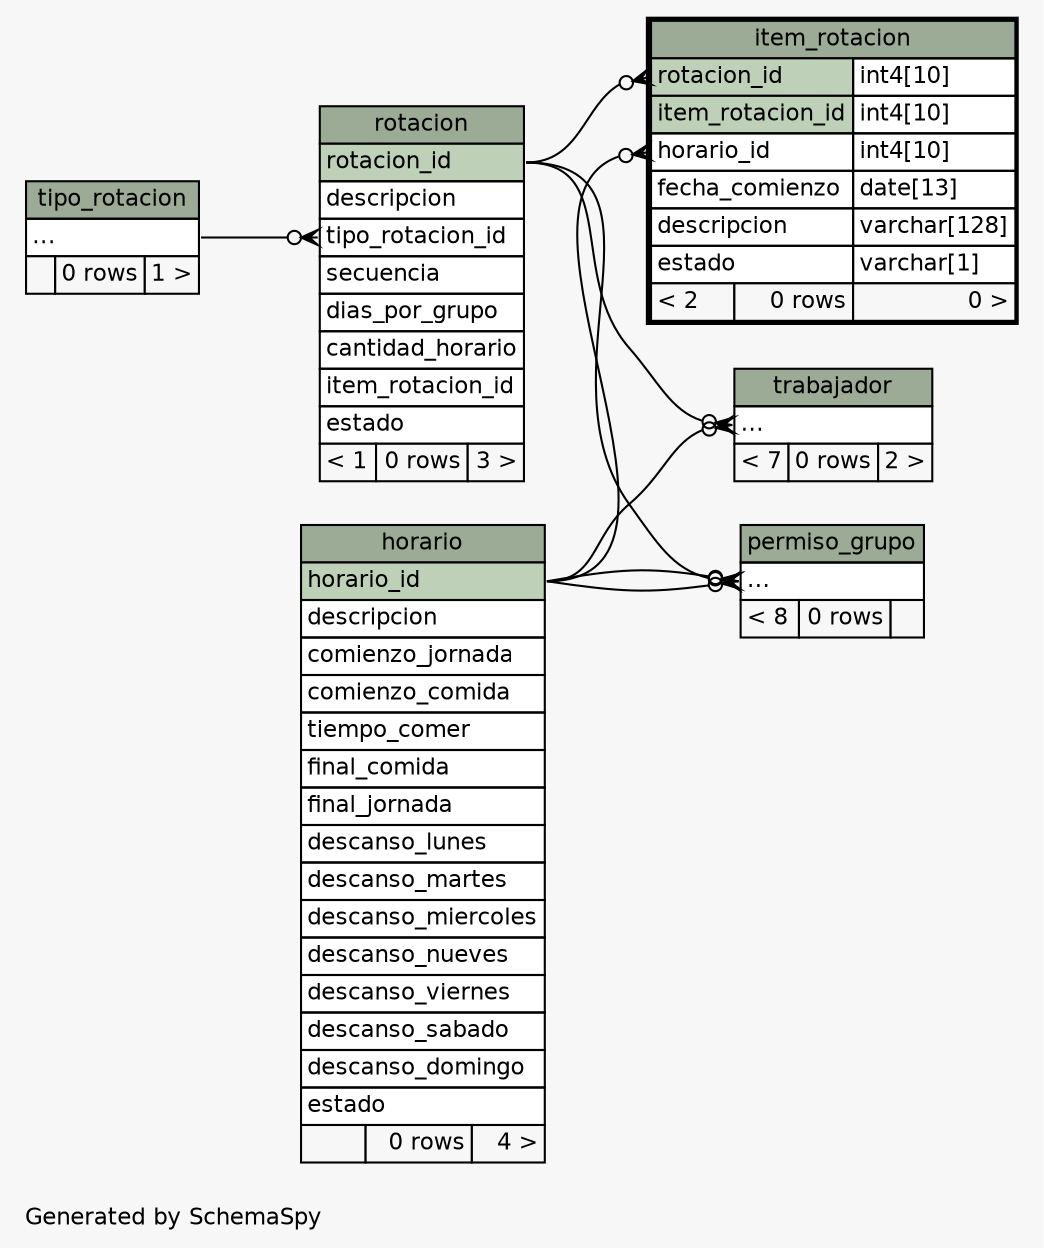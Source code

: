 // dot 2.26.3 on Linux 3.2.0-4-686-pae
// SchemaSpy rev 590
digraph "twoDegreesRelationshipsDiagram" {
  graph [
    rankdir="RL"
    bgcolor="#f7f7f7"
    label="\nGenerated by SchemaSpy"
    labeljust="l"
    nodesep="0.18"
    ranksep="0.46"
    fontname="Helvetica"
    fontsize="11"
  ];
  node [
    fontname="Helvetica"
    fontsize="11"
    shape="plaintext"
  ];
  edge [
    arrowsize="0.8"
  ];
  "item_rotacion":"horario_id":w -> "horario":"horario_id":e [arrowhead=none dir=back arrowtail=crowodot];
  "item_rotacion":"rotacion_id":w -> "rotacion":"rotacion_id":e [arrowhead=none dir=back arrowtail=crowodot];
  "permiso_grupo":"elipses":w -> "horario":"horario_id":e [arrowhead=none dir=back arrowtail=crowodot];
  "permiso_grupo":"elipses":w -> "horario":"horario_id":e [arrowhead=none dir=back arrowtail=crowodot];
  "permiso_grupo":"elipses":w -> "rotacion":"rotacion_id":e [arrowhead=none dir=back arrowtail=crowodot];
  "rotacion":"tipo_rotacion_id":w -> "tipo_rotacion":"elipses":e [arrowhead=none dir=back arrowtail=crowodot];
  "trabajador":"elipses":w -> "horario":"horario_id":e [arrowhead=none dir=back arrowtail=crowodot];
  "trabajador":"elipses":w -> "rotacion":"rotacion_id":e [arrowhead=none dir=back arrowtail=crowodot];
  "horario" [
    label=<
    <TABLE BORDER="0" CELLBORDER="1" CELLSPACING="0" BGCOLOR="#ffffff">
      <TR><TD COLSPAN="3" BGCOLOR="#9bab96" ALIGN="CENTER">horario</TD></TR>
      <TR><TD PORT="horario_id" COLSPAN="3" BGCOLOR="#bed1b8" ALIGN="LEFT">horario_id</TD></TR>
      <TR><TD PORT="descripcion" COLSPAN="3" ALIGN="LEFT">descripcion</TD></TR>
      <TR><TD PORT="comienzo_jornada" COLSPAN="3" ALIGN="LEFT">comienzo_jornada</TD></TR>
      <TR><TD PORT="comienzo_comida" COLSPAN="3" ALIGN="LEFT">comienzo_comida</TD></TR>
      <TR><TD PORT="tiempo_comer" COLSPAN="3" ALIGN="LEFT">tiempo_comer</TD></TR>
      <TR><TD PORT="final_comida" COLSPAN="3" ALIGN="LEFT">final_comida</TD></TR>
      <TR><TD PORT="final_jornada" COLSPAN="3" ALIGN="LEFT">final_jornada</TD></TR>
      <TR><TD PORT="descanso_lunes" COLSPAN="3" ALIGN="LEFT">descanso_lunes</TD></TR>
      <TR><TD PORT="descanso_martes" COLSPAN="3" ALIGN="LEFT">descanso_martes</TD></TR>
      <TR><TD PORT="descanso_miercoles" COLSPAN="3" ALIGN="LEFT">descanso_miercoles</TD></TR>
      <TR><TD PORT="descanso_nueves" COLSPAN="3" ALIGN="LEFT">descanso_nueves</TD></TR>
      <TR><TD PORT="descanso_viernes" COLSPAN="3" ALIGN="LEFT">descanso_viernes</TD></TR>
      <TR><TD PORT="descanso_sabado" COLSPAN="3" ALIGN="LEFT">descanso_sabado</TD></TR>
      <TR><TD PORT="descanso_domingo" COLSPAN="3" ALIGN="LEFT">descanso_domingo</TD></TR>
      <TR><TD PORT="estado" COLSPAN="3" ALIGN="LEFT">estado</TD></TR>
      <TR><TD ALIGN="LEFT" BGCOLOR="#f7f7f7">  </TD><TD ALIGN="RIGHT" BGCOLOR="#f7f7f7">0 rows</TD><TD ALIGN="RIGHT" BGCOLOR="#f7f7f7">4 &gt;</TD></TR>
    </TABLE>>
    URL="horario.html"
    tooltip="horario"
  ];
  "item_rotacion" [
    label=<
    <TABLE BORDER="2" CELLBORDER="1" CELLSPACING="0" BGCOLOR="#ffffff">
      <TR><TD COLSPAN="3" BGCOLOR="#9bab96" ALIGN="CENTER">item_rotacion</TD></TR>
      <TR><TD PORT="rotacion_id" COLSPAN="2" BGCOLOR="#bed1b8" ALIGN="LEFT">rotacion_id</TD><TD PORT="rotacion_id.type" ALIGN="LEFT">int4[10]</TD></TR>
      <TR><TD PORT="item_rotacion_id" COLSPAN="2" BGCOLOR="#bed1b8" ALIGN="LEFT">item_rotacion_id</TD><TD PORT="item_rotacion_id.type" ALIGN="LEFT">int4[10]</TD></TR>
      <TR><TD PORT="horario_id" COLSPAN="2" ALIGN="LEFT">horario_id</TD><TD PORT="horario_id.type" ALIGN="LEFT">int4[10]</TD></TR>
      <TR><TD PORT="fecha_comienzo" COLSPAN="2" ALIGN="LEFT">fecha_comienzo</TD><TD PORT="fecha_comienzo.type" ALIGN="LEFT">date[13]</TD></TR>
      <TR><TD PORT="descripcion" COLSPAN="2" ALIGN="LEFT">descripcion</TD><TD PORT="descripcion.type" ALIGN="LEFT">varchar[128]</TD></TR>
      <TR><TD PORT="estado" COLSPAN="2" ALIGN="LEFT">estado</TD><TD PORT="estado.type" ALIGN="LEFT">varchar[1]</TD></TR>
      <TR><TD ALIGN="LEFT" BGCOLOR="#f7f7f7">&lt; 2</TD><TD ALIGN="RIGHT" BGCOLOR="#f7f7f7">0 rows</TD><TD ALIGN="RIGHT" BGCOLOR="#f7f7f7">0 &gt;</TD></TR>
    </TABLE>>
    URL="item_rotacion.html"
    tooltip="item_rotacion"
  ];
  "permiso_grupo" [
    label=<
    <TABLE BORDER="0" CELLBORDER="1" CELLSPACING="0" BGCOLOR="#ffffff">
      <TR><TD COLSPAN="3" BGCOLOR="#9bab96" ALIGN="CENTER">permiso_grupo</TD></TR>
      <TR><TD PORT="elipses" COLSPAN="3" ALIGN="LEFT">...</TD></TR>
      <TR><TD ALIGN="LEFT" BGCOLOR="#f7f7f7">&lt; 8</TD><TD ALIGN="RIGHT" BGCOLOR="#f7f7f7">0 rows</TD><TD ALIGN="RIGHT" BGCOLOR="#f7f7f7">  </TD></TR>
    </TABLE>>
    URL="permiso_grupo.html"
    tooltip="permiso_grupo"
  ];
  "rotacion" [
    label=<
    <TABLE BORDER="0" CELLBORDER="1" CELLSPACING="0" BGCOLOR="#ffffff">
      <TR><TD COLSPAN="3" BGCOLOR="#9bab96" ALIGN="CENTER">rotacion</TD></TR>
      <TR><TD PORT="rotacion_id" COLSPAN="3" BGCOLOR="#bed1b8" ALIGN="LEFT">rotacion_id</TD></TR>
      <TR><TD PORT="descripcion" COLSPAN="3" ALIGN="LEFT">descripcion</TD></TR>
      <TR><TD PORT="tipo_rotacion_id" COLSPAN="3" ALIGN="LEFT">tipo_rotacion_id</TD></TR>
      <TR><TD PORT="secuencia" COLSPAN="3" ALIGN="LEFT">secuencia</TD></TR>
      <TR><TD PORT="dias_por_grupo" COLSPAN="3" ALIGN="LEFT">dias_por_grupo</TD></TR>
      <TR><TD PORT="cantidad_horario" COLSPAN="3" ALIGN="LEFT">cantidad_horario</TD></TR>
      <TR><TD PORT="item_rotacion_id" COLSPAN="3" ALIGN="LEFT">item_rotacion_id</TD></TR>
      <TR><TD PORT="estado" COLSPAN="3" ALIGN="LEFT">estado</TD></TR>
      <TR><TD ALIGN="LEFT" BGCOLOR="#f7f7f7">&lt; 1</TD><TD ALIGN="RIGHT" BGCOLOR="#f7f7f7">0 rows</TD><TD ALIGN="RIGHT" BGCOLOR="#f7f7f7">3 &gt;</TD></TR>
    </TABLE>>
    URL="rotacion.html"
    tooltip="rotacion"
  ];
  "tipo_rotacion" [
    label=<
    <TABLE BORDER="0" CELLBORDER="1" CELLSPACING="0" BGCOLOR="#ffffff">
      <TR><TD COLSPAN="3" BGCOLOR="#9bab96" ALIGN="CENTER">tipo_rotacion</TD></TR>
      <TR><TD PORT="elipses" COLSPAN="3" ALIGN="LEFT">...</TD></TR>
      <TR><TD ALIGN="LEFT" BGCOLOR="#f7f7f7">  </TD><TD ALIGN="RIGHT" BGCOLOR="#f7f7f7">0 rows</TD><TD ALIGN="RIGHT" BGCOLOR="#f7f7f7">1 &gt;</TD></TR>
    </TABLE>>
    URL="tipo_rotacion.html"
    tooltip="tipo_rotacion"
  ];
  "trabajador" [
    label=<
    <TABLE BORDER="0" CELLBORDER="1" CELLSPACING="0" BGCOLOR="#ffffff">
      <TR><TD COLSPAN="3" BGCOLOR="#9bab96" ALIGN="CENTER">trabajador</TD></TR>
      <TR><TD PORT="elipses" COLSPAN="3" ALIGN="LEFT">...</TD></TR>
      <TR><TD ALIGN="LEFT" BGCOLOR="#f7f7f7">&lt; 7</TD><TD ALIGN="RIGHT" BGCOLOR="#f7f7f7">0 rows</TD><TD ALIGN="RIGHT" BGCOLOR="#f7f7f7">2 &gt;</TD></TR>
    </TABLE>>
    URL="trabajador.html"
    tooltip="trabajador"
  ];
}
